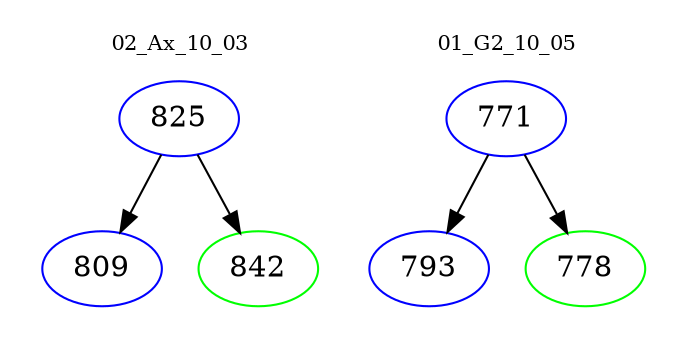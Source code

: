 digraph{
subgraph cluster_0 {
color = white
label = "02_Ax_10_03";
fontsize=10;
T0_825 [label="825", color="blue"]
T0_825 -> T0_809 [color="black"]
T0_809 [label="809", color="blue"]
T0_825 -> T0_842 [color="black"]
T0_842 [label="842", color="green"]
}
subgraph cluster_1 {
color = white
label = "01_G2_10_05";
fontsize=10;
T1_771 [label="771", color="blue"]
T1_771 -> T1_793 [color="black"]
T1_793 [label="793", color="blue"]
T1_771 -> T1_778 [color="black"]
T1_778 [label="778", color="green"]
}
}
